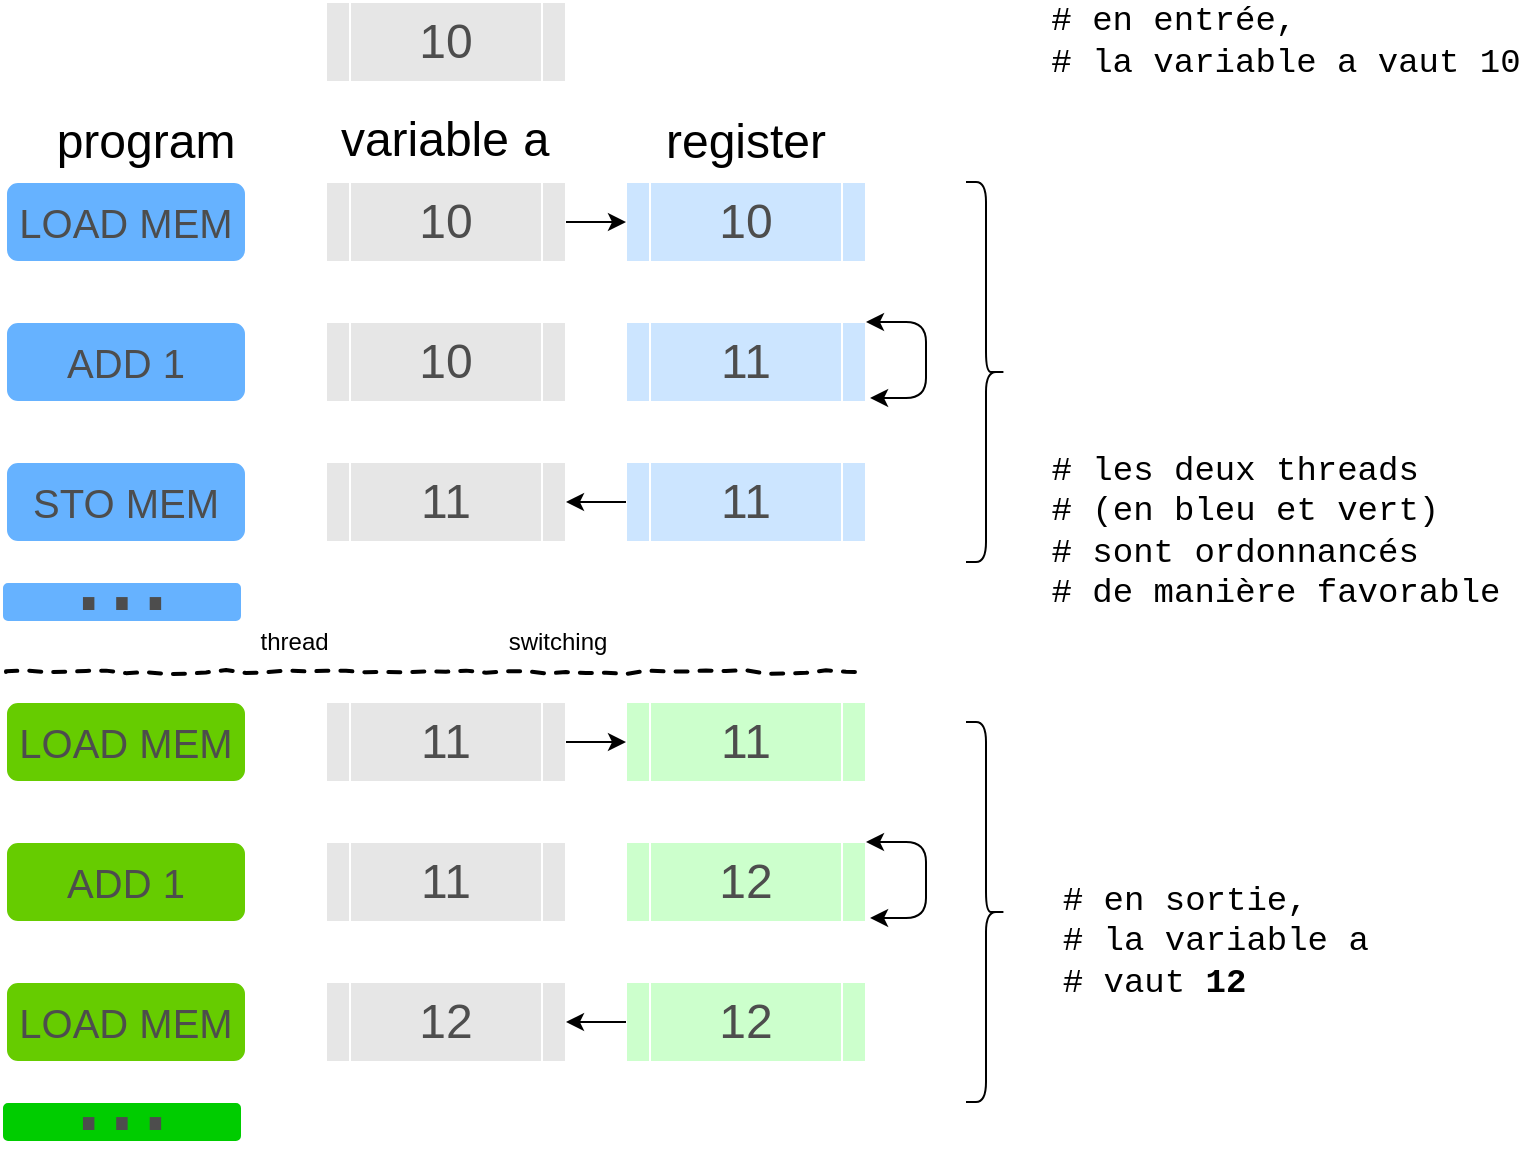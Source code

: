 <mxGraphModel dx="1170" dy="998" grid="1" gridSize="10" guides="1" tooltips="1" connect="1" arrows="1" fold="1" page="1" pageScale="1" pageWidth="850" pageHeight="1100" background="#ffffff"><root><mxCell id="0"/><mxCell id="1" parent="0"/><mxCell id="4" value="&lt;font style=&quot;font-size: 20px&quot;&gt;LOAD MEM&lt;/font&gt;" style="rounded=1;whiteSpace=wrap;html=1;fillColor=#66B2FF;strokeColor=#FFFFFF;fontColor=#4D4D4D;" parent="1" vertex="1"><mxGeometry x="40" y="200" width="120" height="40" as="geometry"/></mxCell><mxCell id="6" value="&lt;font style=&quot;font-size: 24px&quot;&gt;10&lt;/font&gt;" style="shape=process;whiteSpace=wrap;html=1;strokeColor=#FFFFFF;fillColor=#E6E6E6;fontColor=#4D4D4D;" parent="1" vertex="1"><mxGeometry x="200" y="110" width="120" height="40" as="geometry"/></mxCell><mxCell id="9" value="&lt;font style=&quot;font-size: 24px&quot;&gt;10&lt;/font&gt;" style="shape=process;whiteSpace=wrap;html=1;strokeColor=#FFFFFF;fillColor=#E6E6E6;fontColor=#4D4D4D;" parent="1" vertex="1"><mxGeometry x="200" y="200" width="120" height="40" as="geometry"/></mxCell><mxCell id="10" value="&lt;font style=&quot;font-size: 24px&quot;&gt;10&lt;/font&gt;" style="shape=process;whiteSpace=wrap;html=1;strokeColor=#FFFFFF;fillColor=#CCE5FF;fontColor=#4D4D4D;" parent="1" vertex="1"><mxGeometry x="350" y="200" width="120" height="40" as="geometry"/></mxCell><mxCell id="11" value="&lt;font style=&quot;font-size: 20px&quot;&gt;ADD 1&lt;/font&gt;" style="rounded=1;whiteSpace=wrap;html=1;fillColor=#66B2FF;strokeColor=#FFFFFF;fontColor=#4D4D4D;" parent="1" vertex="1"><mxGeometry x="40" y="270" width="120" height="40" as="geometry"/></mxCell><mxCell id="12" value="&lt;font style=&quot;font-size: 24px&quot;&gt;10&lt;/font&gt;" style="shape=process;whiteSpace=wrap;html=1;strokeColor=#FFFFFF;fillColor=#E6E6E6;fontColor=#4D4D4D;" parent="1" vertex="1"><mxGeometry x="200" y="270" width="120" height="40" as="geometry"/></mxCell><mxCell id="13" value="&lt;font style=&quot;font-size: 24px&quot;&gt;11&lt;/font&gt;" style="shape=process;whiteSpace=wrap;html=1;strokeColor=#FFFFFF;fillColor=#CCE5FF;fontColor=#4D4D4D;" parent="1" vertex="1"><mxGeometry x="350" y="270" width="120" height="40" as="geometry"/></mxCell><mxCell id="14" value="" style="endArrow=classic;html=1;fontColor=#4D4D4D;" parent="1" edge="1"><mxGeometry width="50" height="50" relative="1" as="geometry"><mxPoint x="320" y="220" as="sourcePoint"/><mxPoint x="350" y="220" as="targetPoint"/></mxGeometry></mxCell><mxCell id="16" value="" style="endArrow=classic;startArrow=classic;html=1;fontColor=#4D4D4D;entryX=1.017;entryY=0.95;entryPerimeter=0;" parent="1" target="13" edge="1"><mxGeometry width="50" height="50" relative="1" as="geometry"><mxPoint x="470" y="270" as="sourcePoint"/><mxPoint x="520" y="310" as="targetPoint"/><Array as="points"><mxPoint x="500" y="270"/><mxPoint x="500" y="308"/></Array></mxGeometry></mxCell><mxCell id="17" value="&lt;font style=&quot;font-size: 20px&quot;&gt;STO MEM&lt;/font&gt;" style="rounded=1;whiteSpace=wrap;html=1;fillColor=#66B2FF;strokeColor=#FFFFFF;fontColor=#4D4D4D;" parent="1" vertex="1"><mxGeometry x="40" y="340" width="120" height="40" as="geometry"/></mxCell><mxCell id="18" value="&lt;font style=&quot;font-size: 24px&quot;&gt;11&lt;/font&gt;" style="shape=process;whiteSpace=wrap;html=1;strokeColor=#FFFFFF;fillColor=#E6E6E6;fontColor=#4D4D4D;" parent="1" vertex="1"><mxGeometry x="200" y="340" width="120" height="40" as="geometry"/></mxCell><mxCell id="19" value="&lt;font style=&quot;font-size: 24px&quot;&gt;11&lt;/font&gt;" style="shape=process;whiteSpace=wrap;html=1;strokeColor=#FFFFFF;fillColor=#CCE5FF;fontColor=#4D4D4D;" parent="1" vertex="1"><mxGeometry x="350" y="340" width="120" height="40" as="geometry"/></mxCell><mxCell id="20" value="" style="endArrow=classic;html=1;fontColor=#4D4D4D;" parent="1" edge="1"><mxGeometry width="50" height="50" relative="1" as="geometry"><mxPoint x="350" y="360" as="sourcePoint"/><mxPoint x="320" y="360" as="targetPoint"/></mxGeometry></mxCell><mxCell id="21" value="&lt;div style=&quot;text-align: left&quot;&gt;&lt;span style=&quot;font-size: 17px ; font-family: &amp;#34;courier new&amp;#34; ; letter-spacing: 0px&quot;&gt;# en entrée,&amp;nbsp;&lt;/span&gt;&lt;/div&gt;&lt;div style=&quot;text-align: left&quot;&gt;&lt;font face=&quot;Courier New&quot; style=&quot;font-size: 17px&quot;&gt;# la variable a vaut 10&lt;/font&gt;&lt;/div&gt;" style="text;html=1;strokeColor=none;fillColor=none;align=center;verticalAlign=middle;whiteSpace=wrap;rounded=0;" parent="1" vertex="1"><mxGeometry x="560" y="110" width="240" height="40" as="geometry"/></mxCell><mxCell id="25" value="&lt;font style=&quot;font-size: 20px&quot;&gt;LOAD MEM&lt;/font&gt;" style="rounded=1;whiteSpace=wrap;html=1;fillColor=#66CC00;strokeColor=#FFFFFF;fontColor=#4D4D4D;" parent="1" vertex="1"><mxGeometry x="40" y="460" width="120" height="40" as="geometry"/></mxCell><mxCell id="26" value="&lt;font style=&quot;font-size: 24px&quot;&gt;11&lt;/font&gt;" style="shape=process;whiteSpace=wrap;html=1;strokeColor=#FFFFFF;fillColor=#E6E6E6;fontColor=#4D4D4D;" parent="1" vertex="1"><mxGeometry x="200" y="460" width="120" height="40" as="geometry"/></mxCell><mxCell id="27" value="&lt;font style=&quot;font-size: 24px&quot;&gt;11&lt;/font&gt;" style="shape=process;whiteSpace=wrap;html=1;strokeColor=#FFFFFF;fillColor=#CCFFCC;fontColor=#4D4D4D;" parent="1" vertex="1"><mxGeometry x="350" y="460" width="120" height="40" as="geometry"/></mxCell><mxCell id="28" value="&lt;font style=&quot;font-size: 20px&quot;&gt;ADD 1&lt;/font&gt;" style="rounded=1;whiteSpace=wrap;html=1;fillColor=#66CC00;strokeColor=#FFFFFF;fontColor=#4D4D4D;" parent="1" vertex="1"><mxGeometry x="40" y="530" width="120" height="40" as="geometry"/></mxCell><mxCell id="29" value="&lt;font style=&quot;font-size: 24px&quot;&gt;11&lt;/font&gt;" style="shape=process;whiteSpace=wrap;html=1;strokeColor=#FFFFFF;fillColor=#E6E6E6;fontColor=#4D4D4D;" parent="1" vertex="1"><mxGeometry x="200" y="530" width="120" height="40" as="geometry"/></mxCell><mxCell id="30" value="&lt;font style=&quot;font-size: 24px&quot;&gt;12&lt;/font&gt;" style="shape=process;whiteSpace=wrap;html=1;strokeColor=#FFFFFF;fillColor=#CCFFCC;fontColor=#4D4D4D;" parent="1" vertex="1"><mxGeometry x="350" y="530" width="120" height="40" as="geometry"/></mxCell><mxCell id="31" value="" style="endArrow=classic;html=1;fontColor=#4D4D4D;" parent="1" edge="1"><mxGeometry width="50" height="50" relative="1" as="geometry"><mxPoint x="320" y="480" as="sourcePoint"/><mxPoint x="350" y="480" as="targetPoint"/></mxGeometry></mxCell><mxCell id="32" value="" style="endArrow=classic;startArrow=classic;html=1;fontColor=#4D4D4D;entryX=1.017;entryY=0.95;entryPerimeter=0;" parent="1" target="30" edge="1"><mxGeometry width="50" height="50" relative="1" as="geometry"><mxPoint x="470" y="530" as="sourcePoint"/><mxPoint x="520" y="570" as="targetPoint"/><Array as="points"><mxPoint x="500" y="530"/><mxPoint x="500" y="568"/></Array></mxGeometry></mxCell><mxCell id="33" value="&lt;font style=&quot;font-size: 20px&quot;&gt;LOAD MEM&lt;/font&gt;" style="rounded=1;whiteSpace=wrap;html=1;fillColor=#66CC00;strokeColor=#FFFFFF;fontColor=#4D4D4D;" parent="1" vertex="1"><mxGeometry x="40" y="600" width="120" height="40" as="geometry"/></mxCell><mxCell id="34" value="&lt;font style=&quot;font-size: 24px&quot;&gt;12&lt;/font&gt;" style="shape=process;whiteSpace=wrap;html=1;strokeColor=#FFFFFF;fillColor=#E6E6E6;fontColor=#4D4D4D;" parent="1" vertex="1"><mxGeometry x="200" y="600" width="120" height="40" as="geometry"/></mxCell><mxCell id="35" value="&lt;font style=&quot;font-size: 24px&quot;&gt;12&lt;/font&gt;" style="shape=process;whiteSpace=wrap;html=1;strokeColor=#FFFFFF;fillColor=#CCFFCC;fontColor=#4D4D4D;" parent="1" vertex="1"><mxGeometry x="350" y="600" width="120" height="40" as="geometry"/></mxCell><mxCell id="36" value="" style="endArrow=classic;html=1;fontColor=#4D4D4D;" parent="1" edge="1"><mxGeometry width="50" height="50" relative="1" as="geometry"><mxPoint x="350" y="620" as="sourcePoint"/><mxPoint x="320" y="620" as="targetPoint"/></mxGeometry></mxCell><mxCell id="38" value="&lt;div style=&quot;text-align: left&quot;&gt;&lt;br&gt;&lt;/div&gt;&lt;div style=&quot;text-align: left&quot;&gt;&lt;font face=&quot;courier new&quot;&gt;&lt;span style=&quot;font-size: 17px&quot;&gt;# les deux threads&amp;nbsp;&lt;/span&gt;&lt;/font&gt;&lt;/div&gt;&lt;div style=&quot;text-align: left&quot;&gt;&lt;font face=&quot;courier new&quot;&gt;&lt;span style=&quot;font-size: 17px&quot;&gt;# (en bleu et vert)&lt;/span&gt;&lt;/font&gt;&lt;/div&gt;&lt;div style=&quot;text-align: left&quot;&gt;&lt;font face=&quot;courier new&quot;&gt;&lt;span style=&quot;font-size: 17px&quot;&gt;# sont ordonnancés&lt;/span&gt;&lt;/font&gt;&lt;/div&gt;&lt;div style=&quot;text-align: left&quot;&gt;&lt;font face=&quot;courier new&quot;&gt;&lt;span style=&quot;font-size: 17px&quot;&gt;# de manière favorable&lt;/span&gt;&lt;/font&gt;&lt;/div&gt;&lt;div&gt;&lt;br&gt;&lt;/div&gt;" style="text;html=1;strokeColor=none;fillColor=none;align=center;verticalAlign=middle;whiteSpace=wrap;rounded=0;" parent="1" vertex="1"><mxGeometry x="560" y="200" width="230" height="350" as="geometry"/></mxCell><mxCell id="39" value="" style="shape=curlyBracket;whiteSpace=wrap;html=1;rounded=1;direction=west;" parent="1" vertex="1"><mxGeometry x="520" y="200" width="20" height="190" as="geometry"/></mxCell><mxCell id="40" value="" style="shape=curlyBracket;whiteSpace=wrap;html=1;rounded=1;direction=west;" parent="1" vertex="1"><mxGeometry x="520" y="470" width="20" height="190" as="geometry"/></mxCell><mxCell id="42" value="&lt;div style=&quot;text-align: left&quot;&gt;&lt;span style=&quot;font-size: 17px ; font-family: &amp;#34;courier new&amp;#34; ; letter-spacing: 0px&quot;&gt;# en sortie,&amp;nbsp;&amp;nbsp;&lt;/span&gt;&lt;/div&gt;&lt;div style=&quot;text-align: left&quot;&gt;&lt;font face=&quot;Courier New&quot; style=&quot;font-size: 17px&quot;&gt;# la variable a&amp;nbsp;&lt;/font&gt;&lt;/div&gt;&lt;div style=&quot;text-align: left&quot;&gt;&lt;font face=&quot;Courier New&quot; style=&quot;font-size: 17px&quot;&gt;# vaut &lt;b&gt;12&lt;/b&gt;&lt;/font&gt;&lt;/div&gt;" style="text;html=1;strokeColor=none;fillColor=none;align=center;verticalAlign=middle;whiteSpace=wrap;rounded=0;" parent="1" vertex="1"><mxGeometry x="560" y="550" width="180" height="60" as="geometry"/></mxCell><mxCell id="43" value="&lt;font style=&quot;font-size: 24px&quot;&gt;variable &lt;font face=&quot;Courier New&quot; style=&quot;font-size: 24px&quot;&gt;a&lt;/font&gt;&lt;/font&gt;" style="text;html=1;strokeColor=none;fillColor=none;align=center;verticalAlign=middle;whiteSpace=wrap;rounded=0;" parent="1" vertex="1"><mxGeometry x="200" y="170" width="120" height="20" as="geometry"/></mxCell><mxCell id="44" value="&lt;span style=&quot;font-size: 24px&quot;&gt;register&lt;/span&gt;" style="text;html=1;strokeColor=none;fillColor=none;align=center;verticalAlign=middle;whiteSpace=wrap;rounded=0;" parent="1" vertex="1"><mxGeometry x="350" y="170" width="120" height="20" as="geometry"/></mxCell><mxCell id="45" value="&lt;span style=&quot;font-size: 24px&quot;&gt;program&lt;/span&gt;" style="text;html=1;strokeColor=none;fillColor=none;align=center;verticalAlign=middle;whiteSpace=wrap;rounded=0;" parent="1" vertex="1"><mxGeometry x="50" y="170" width="120" height="20" as="geometry"/></mxCell><mxCell id="65" value="&lt;font style=&quot;font-size: 60px&quot;&gt;...&lt;/font&gt;" style="rounded=1;whiteSpace=wrap;html=1;fillColor=#66B2FF;strokeColor=#FFFFFF;fontColor=#4D4D4D;spacing=-6;spacingBottom=35;" parent="1" vertex="1"><mxGeometry x="38" y="400" width="120" height="20" as="geometry"/></mxCell><mxCell id="67" value="&lt;font style=&quot;font-size: 60px&quot;&gt;...&lt;/font&gt;" style="rounded=1;whiteSpace=wrap;html=1;fillColor=#00CC00;strokeColor=#FFFFFF;fontColor=#4D4D4D;spacing=-6;spacingBottom=35;" parent="1" vertex="1"><mxGeometry x="38" y="660" width="120" height="20" as="geometry"/></mxCell><mxCell id="68" value="" style="group" parent="1" vertex="1" connectable="0"><mxGeometry x="38" y="420" width="432.0" height="25" as="geometry"/></mxCell><mxCell id="69" value="thread&amp;nbsp; &amp;nbsp; &amp;nbsp; &amp;nbsp; &amp;nbsp; &amp;nbsp; &amp;nbsp; &amp;nbsp; &amp;nbsp; &amp;nbsp; &amp;nbsp; &amp;nbsp; &amp;nbsp; &amp;nbsp;switching" style="text;html=1;strokeColor=none;fillColor=none;align=center;verticalAlign=middle;whiteSpace=wrap;rounded=0;dashed=1;dashPattern=1 2;" parent="68" vertex="1"><mxGeometry width="432" height="20" as="geometry"/></mxCell><mxCell id="70" value="" style="rounded=1;comic=1;strokeWidth=2;endArrow=none;html=1;fontFamily=Comic Sans MS;fontStyle=1;endFill=0;dashed=1;" parent="68" edge="1"><mxGeometry width="50" height="50" relative="1" as="geometry"><mxPoint x="2" y="25" as="sourcePoint"/><mxPoint x="432.0" y="25" as="targetPoint"/></mxGeometry></mxCell></root></mxGraphModel>